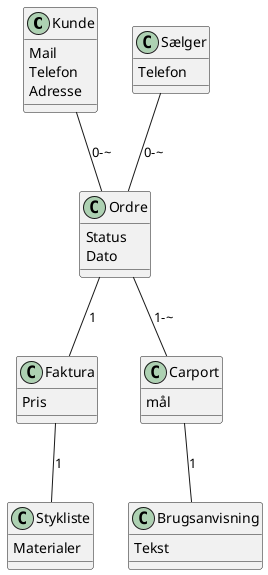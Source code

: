 @startuml
'https://plantuml.com/class-diagram
'Domain Model'

class Kunde{
Mail
Telefon
Adresse
}
class Sælger{
Telefon
}
class Ordre{
Status
Dato
}
class Faktura {
Pris
}
class Carport {
mål
}
class Brugsanvisning{
Tekst
}
class Stykliste {
Materialer
}

'pile'
Kunde -- Ordre: 0-~
Ordre -- Carport: 1-~
Ordre -- Faktura: 1
Sælger -- Ordre: 0-~
Faktura -- Stykliste: 1
Carport -- Brugsanvisning: 1

@enduml